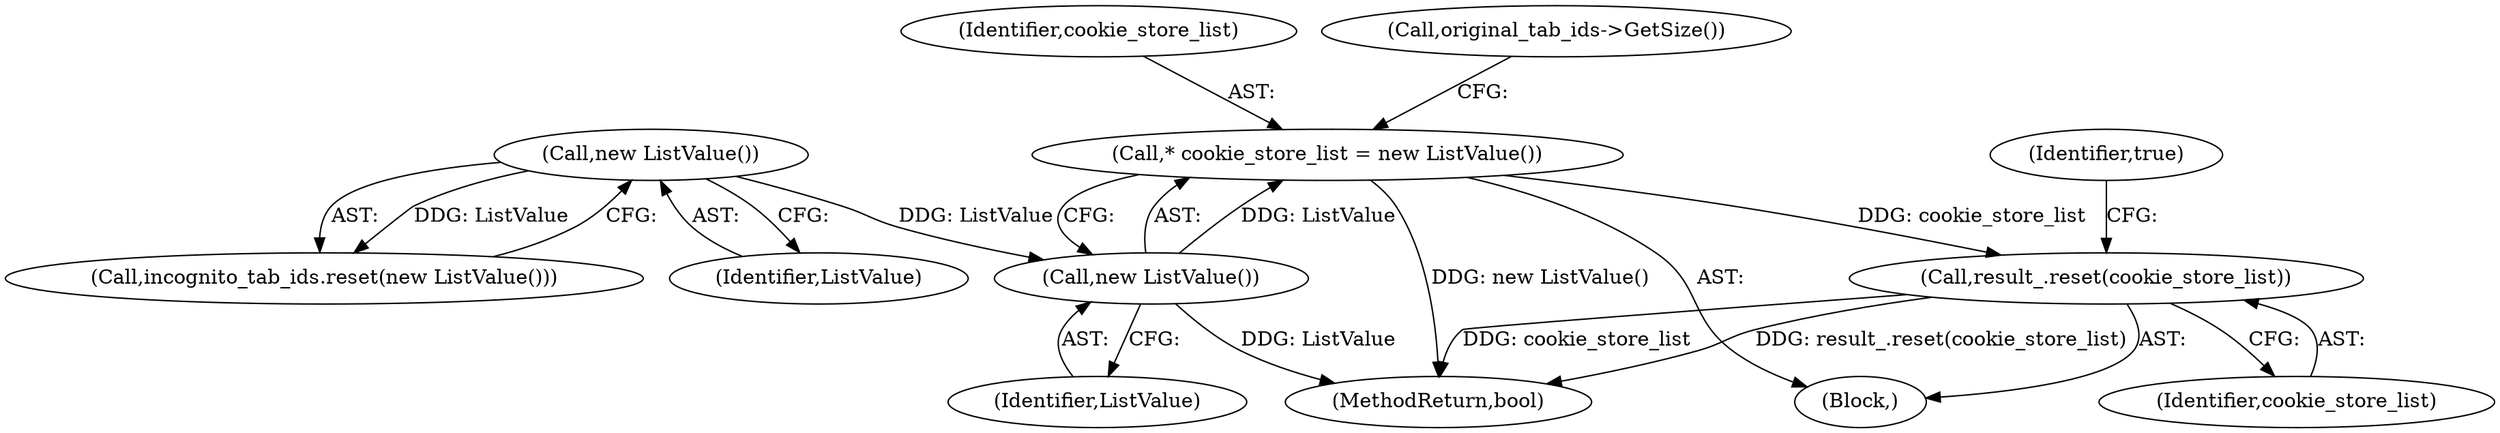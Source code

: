 digraph "0_Chrome_b7e899141194fa27d55a990e38ae8bdcc5183a90_5@pointer" {
"1000185" [label="(Call,result_.reset(cookie_store_list))"];
"1000161" [label="(Call,* cookie_store_list = new ListValue())"];
"1000163" [label="(Call,new ListValue())"];
"1000123" [label="(Call,new ListValue())"];
"1000186" [label="(Identifier,cookie_store_list)"];
"1000162" [label="(Identifier,cookie_store_list)"];
"1000122" [label="(Call,incognito_tab_ids.reset(new ListValue()))"];
"1000124" [label="(Identifier,ListValue)"];
"1000167" [label="(Call,original_tab_ids->GetSize())"];
"1000185" [label="(Call,result_.reset(cookie_store_list))"];
"1000101" [label="(Block,)"];
"1000188" [label="(Identifier,true)"];
"1000161" [label="(Call,* cookie_store_list = new ListValue())"];
"1000164" [label="(Identifier,ListValue)"];
"1000163" [label="(Call,new ListValue())"];
"1000123" [label="(Call,new ListValue())"];
"1000189" [label="(MethodReturn,bool)"];
"1000185" -> "1000101"  [label="AST: "];
"1000185" -> "1000186"  [label="CFG: "];
"1000186" -> "1000185"  [label="AST: "];
"1000188" -> "1000185"  [label="CFG: "];
"1000185" -> "1000189"  [label="DDG: result_.reset(cookie_store_list)"];
"1000185" -> "1000189"  [label="DDG: cookie_store_list"];
"1000161" -> "1000185"  [label="DDG: cookie_store_list"];
"1000161" -> "1000101"  [label="AST: "];
"1000161" -> "1000163"  [label="CFG: "];
"1000162" -> "1000161"  [label="AST: "];
"1000163" -> "1000161"  [label="AST: "];
"1000167" -> "1000161"  [label="CFG: "];
"1000161" -> "1000189"  [label="DDG: new ListValue()"];
"1000163" -> "1000161"  [label="DDG: ListValue"];
"1000163" -> "1000164"  [label="CFG: "];
"1000164" -> "1000163"  [label="AST: "];
"1000163" -> "1000189"  [label="DDG: ListValue"];
"1000123" -> "1000163"  [label="DDG: ListValue"];
"1000123" -> "1000122"  [label="AST: "];
"1000123" -> "1000124"  [label="CFG: "];
"1000124" -> "1000123"  [label="AST: "];
"1000122" -> "1000123"  [label="CFG: "];
"1000123" -> "1000122"  [label="DDG: ListValue"];
}
